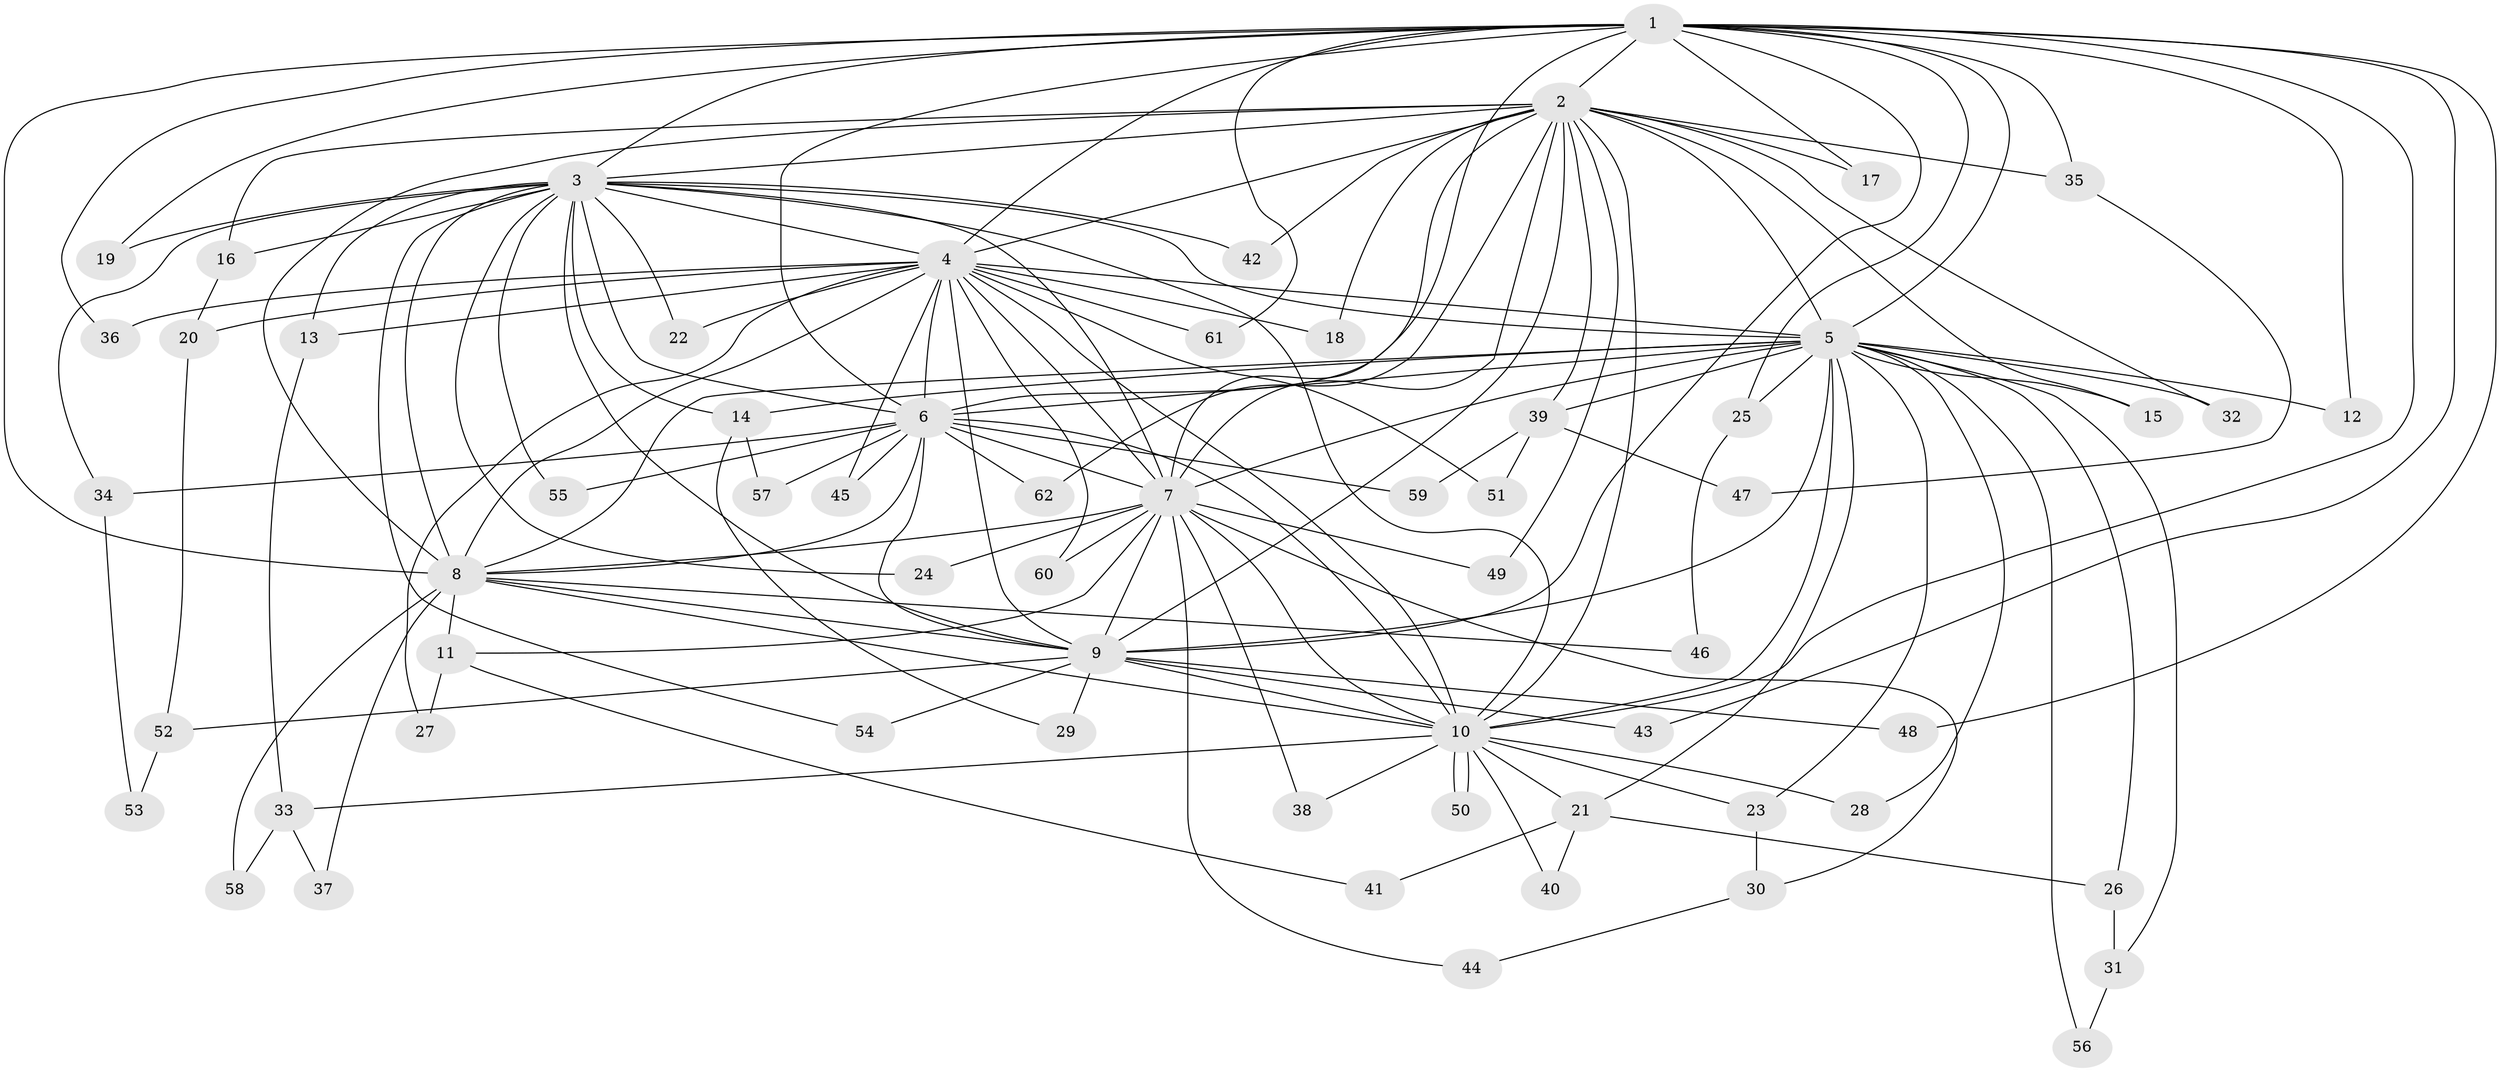 // Generated by graph-tools (version 1.1) at 2025/01/03/09/25 03:01:26]
// undirected, 62 vertices, 149 edges
graph export_dot {
graph [start="1"]
  node [color=gray90,style=filled];
  1;
  2;
  3;
  4;
  5;
  6;
  7;
  8;
  9;
  10;
  11;
  12;
  13;
  14;
  15;
  16;
  17;
  18;
  19;
  20;
  21;
  22;
  23;
  24;
  25;
  26;
  27;
  28;
  29;
  30;
  31;
  32;
  33;
  34;
  35;
  36;
  37;
  38;
  39;
  40;
  41;
  42;
  43;
  44;
  45;
  46;
  47;
  48;
  49;
  50;
  51;
  52;
  53;
  54;
  55;
  56;
  57;
  58;
  59;
  60;
  61;
  62;
  1 -- 2;
  1 -- 3;
  1 -- 4;
  1 -- 5;
  1 -- 6;
  1 -- 7;
  1 -- 8;
  1 -- 9;
  1 -- 10;
  1 -- 12;
  1 -- 17;
  1 -- 19;
  1 -- 25;
  1 -- 35;
  1 -- 36;
  1 -- 43;
  1 -- 48;
  1 -- 61;
  2 -- 3;
  2 -- 4;
  2 -- 5;
  2 -- 6;
  2 -- 7;
  2 -- 8;
  2 -- 9;
  2 -- 10;
  2 -- 15;
  2 -- 16;
  2 -- 17;
  2 -- 18;
  2 -- 32;
  2 -- 35;
  2 -- 39;
  2 -- 42;
  2 -- 49;
  2 -- 62;
  3 -- 4;
  3 -- 5;
  3 -- 6;
  3 -- 7;
  3 -- 8;
  3 -- 9;
  3 -- 10;
  3 -- 13;
  3 -- 14;
  3 -- 16;
  3 -- 19;
  3 -- 22;
  3 -- 24;
  3 -- 34;
  3 -- 42;
  3 -- 54;
  3 -- 55;
  4 -- 5;
  4 -- 6;
  4 -- 7;
  4 -- 8;
  4 -- 9;
  4 -- 10;
  4 -- 13;
  4 -- 18;
  4 -- 20;
  4 -- 22;
  4 -- 27;
  4 -- 36;
  4 -- 45;
  4 -- 51;
  4 -- 60;
  4 -- 61;
  5 -- 6;
  5 -- 7;
  5 -- 8;
  5 -- 9;
  5 -- 10;
  5 -- 12;
  5 -- 14;
  5 -- 15;
  5 -- 21;
  5 -- 23;
  5 -- 25;
  5 -- 26;
  5 -- 28;
  5 -- 31;
  5 -- 32;
  5 -- 39;
  5 -- 56;
  6 -- 7;
  6 -- 8;
  6 -- 9;
  6 -- 10;
  6 -- 34;
  6 -- 45;
  6 -- 55;
  6 -- 57;
  6 -- 59;
  6 -- 62;
  7 -- 8;
  7 -- 9;
  7 -- 10;
  7 -- 11;
  7 -- 24;
  7 -- 30;
  7 -- 38;
  7 -- 44;
  7 -- 49;
  7 -- 60;
  8 -- 9;
  8 -- 10;
  8 -- 11;
  8 -- 37;
  8 -- 46;
  8 -- 58;
  9 -- 10;
  9 -- 29;
  9 -- 43;
  9 -- 48;
  9 -- 52;
  9 -- 54;
  10 -- 21;
  10 -- 23;
  10 -- 28;
  10 -- 33;
  10 -- 38;
  10 -- 40;
  10 -- 50;
  10 -- 50;
  11 -- 27;
  11 -- 41;
  13 -- 33;
  14 -- 29;
  14 -- 57;
  16 -- 20;
  20 -- 52;
  21 -- 26;
  21 -- 40;
  21 -- 41;
  23 -- 30;
  25 -- 46;
  26 -- 31;
  30 -- 44;
  31 -- 56;
  33 -- 37;
  33 -- 58;
  34 -- 53;
  35 -- 47;
  39 -- 47;
  39 -- 51;
  39 -- 59;
  52 -- 53;
}
